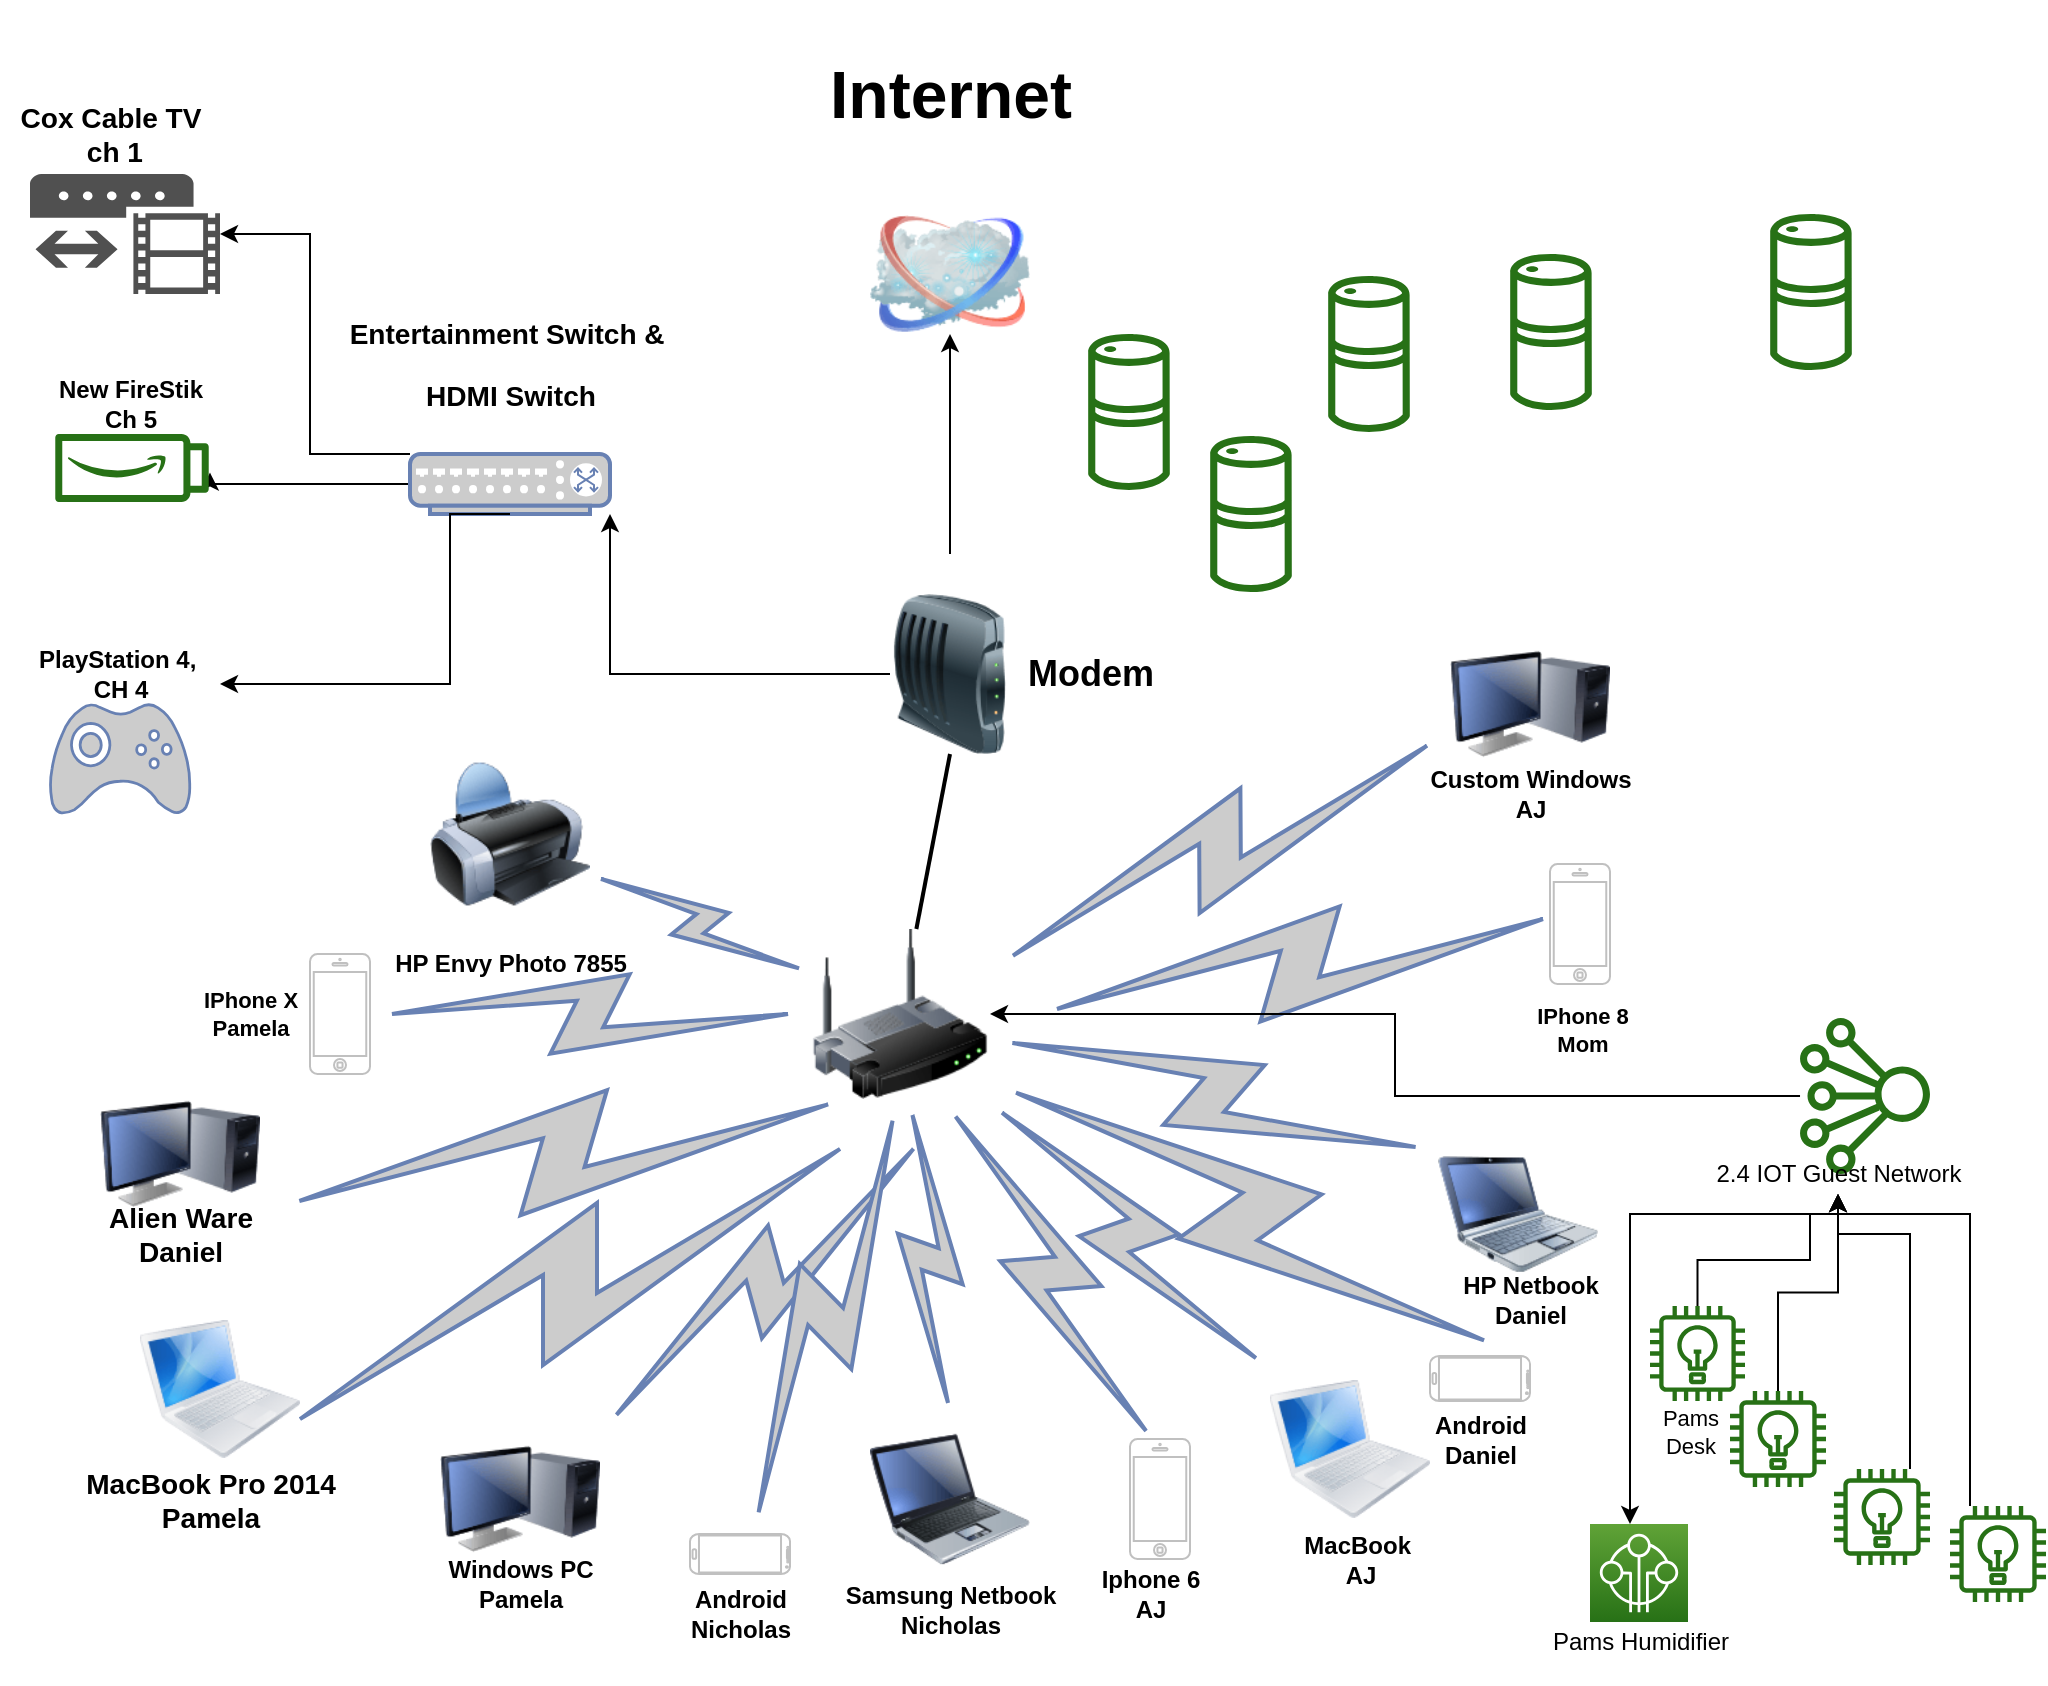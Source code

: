 <mxfile version="14.6.5" type="github">
  <diagram name="Page-1" id="55a83fd1-7818-8e21-69c5-c3457e3827bb">
    <mxGraphModel dx="303" dy="150" grid="1" gridSize="10" guides="1" tooltips="1" connect="1" arrows="1" fold="1" page="1" pageScale="1" pageWidth="1100" pageHeight="850" background="#ffffff" math="0" shadow="0">
      <root>
        <mxCell id="0" />
        <mxCell id="1" parent="0" />
        <mxCell id="69ecfefc5c41e42c-18" style="edgeStyle=none;rounded=0;html=1;labelBackgroundColor=none;endArrow=none;strokeWidth=2;fontFamily=Verdana;fontSize=22" parent="1" source="69ecfefc5c41e42c-1" edge="1">
          <mxGeometry relative="1" as="geometry">
            <mxPoint x="520" y="390" as="targetPoint" />
          </mxGeometry>
        </mxCell>
        <mxCell id="69ecfefc5c41e42c-1" value="" style="image;html=1;labelBackgroundColor=#ffffff;image=img/lib/clip_art/networking/Wireless_Router_128x128.png;rounded=1;shadow=0;comic=0;strokeWidth=2;fontSize=22" parent="1" vertex="1">
          <mxGeometry x="450" y="477.5" width="90" height="85" as="geometry" />
        </mxCell>
        <mxCell id="n9olnESUbjl3bB3hCqBm-50" value="" style="edgeStyle=orthogonalEdgeStyle;rounded=0;orthogonalLoop=1;jettySize=auto;html=1;" edge="1" parent="1">
          <mxGeometry relative="1" as="geometry">
            <mxPoint x="520" y="290" as="sourcePoint" />
            <mxPoint x="520" y="180" as="targetPoint" />
          </mxGeometry>
        </mxCell>
        <mxCell id="69ecfefc5c41e42c-6" value="&lt;h3 style=&quot;font-size: 12px ; line-height: 100%&quot;&gt;HP Envy Photo 7855&lt;/h3&gt;" style="image;html=1;labelBackgroundColor=#ffffff;image=img/lib/clip_art/computers/Printer_128x128.png;rounded=1;shadow=0;comic=0;strokeWidth=2;fontSize=22;align=center;" parent="1" vertex="1">
          <mxGeometry x="260" y="390" width="80" height="80" as="geometry" />
        </mxCell>
        <mxCell id="69ecfefc5c41e42c-11" value="" style="html=1;fillColor=#CCCCCC;strokeColor=#6881B3;gradientColor=none;gradientDirection=north;strokeWidth=2;shape=mxgraph.networks.comm_link_edge;html=1;labelBackgroundColor=none;endArrow=none;fontFamily=Verdana;fontSize=22;fontColor=#000000;" parent="1" target="69ecfefc5c41e42c-1" edge="1">
          <mxGeometry width="100" height="100" relative="1" as="geometry">
            <mxPoint x="340" y="450" as="sourcePoint" />
            <mxPoint x="410" y="310" as="targetPoint" />
          </mxGeometry>
        </mxCell>
        <mxCell id="69ecfefc5c41e42c-12" value="" style="html=1;fillColor=#CCCCCC;strokeColor=#6881B3;gradientColor=none;gradientDirection=north;strokeWidth=2;shape=mxgraph.networks.comm_link_edge;html=1;labelBackgroundColor=none;endArrow=none;fontFamily=Verdana;fontSize=22;fontColor=#000000;fontStyle=1;" parent="1" source="n9olnESUbjl3bB3hCqBm-35" target="69ecfefc5c41e42c-1" edge="1">
          <mxGeometry width="100" height="100" relative="1" as="geometry">
            <mxPoint x="240" y="678.125" as="sourcePoint" />
            <mxPoint x="480" y="528.043" as="targetPoint" />
            <Array as="points">
              <mxPoint x="330" y="570" />
              <mxPoint x="480" y="550" />
            </Array>
          </mxGeometry>
        </mxCell>
        <mxCell id="69ecfefc5c41e42c-14" value="" style="html=1;fillColor=#CCCCCC;strokeColor=#6881B3;gradientColor=none;gradientDirection=north;strokeWidth=2;shape=mxgraph.networks.comm_link_edge;html=1;labelBackgroundColor=none;endArrow=none;fontFamily=Verdana;fontSize=22;fontColor=#000000;" parent="1" source="n9olnESUbjl3bB3hCqBm-38" edge="1">
          <mxGeometry width="100" height="100" relative="1" as="geometry">
            <mxPoint x="544.894" y="720" as="sourcePoint" />
            <mxPoint x="510" y="580" as="targetPoint" />
            <Array as="points">
              <mxPoint x="400" y="680" />
              <mxPoint x="470" y="610" />
            </Array>
          </mxGeometry>
        </mxCell>
        <mxCell id="69ecfefc5c41e42c-15" value="" style="html=1;fillColor=#CCCCCC;strokeColor=#6881B3;gradientColor=none;gradientDirection=north;strokeWidth=2;shape=mxgraph.networks.comm_link_edge;html=1;labelBackgroundColor=none;endArrow=none;fontFamily=Verdana;fontSize=22;fontColor=#000000;exitX=0.5;exitY=0;exitDx=0;exitDy=0;" parent="1" source="n9olnESUbjl3bB3hCqBm-40" target="69ecfefc5c41e42c-1" edge="1">
          <mxGeometry width="100" height="100" relative="1" as="geometry">
            <mxPoint x="550" y="736.772" as="sourcePoint" />
            <mxPoint x="370" y="600.002" as="targetPoint" />
          </mxGeometry>
        </mxCell>
        <mxCell id="69ecfefc5c41e42c-16" value="" style="html=1;fillColor=#CCCCCC;strokeColor=#6881B3;gradientColor=none;gradientDirection=north;strokeWidth=2;shape=mxgraph.networks.comm_link_edge;html=1;labelBackgroundColor=none;endArrow=none;fontFamily=Verdana;fontSize=22;fontColor=#000000;" parent="1" source="n9olnESUbjl3bB3hCqBm-42" target="69ecfefc5c41e42c-1" edge="1">
          <mxGeometry width="100" height="100" relative="1" as="geometry">
            <mxPoint x="810" y="582.121" as="sourcePoint" />
            <mxPoint x="520" y="568.043" as="targetPoint" />
            <Array as="points" />
          </mxGeometry>
        </mxCell>
        <mxCell id="69ecfefc5c41e42c-17" value="" style="html=1;fillColor=#CCCCCC;strokeColor=#6881B3;gradientColor=none;gradientDirection=north;strokeWidth=2;shape=mxgraph.networks.comm_link_edge;html=1;labelBackgroundColor=none;endArrow=none;fontFamily=Verdana;fontSize=22;fontColor=#000000;exitX=0;exitY=0.117;exitDx=0;exitDy=0;exitPerimeter=0;" parent="1" source="n9olnESUbjl3bB3hCqBm-44" target="69ecfefc5c41e42c-1" edge="1">
          <mxGeometry width="100" height="100" relative="1" as="geometry">
            <mxPoint x="820" y="467.647" as="sourcePoint" />
            <mxPoint x="530" y="578.043" as="targetPoint" />
          </mxGeometry>
        </mxCell>
        <mxCell id="n9olnESUbjl3bB3hCqBm-1" value="" style="image;html=1;image=img/lib/clip_art/networking/Modem_128x128.png" vertex="1" parent="1">
          <mxGeometry x="480" y="310" width="80" height="80" as="geometry" />
        </mxCell>
        <mxCell id="n9olnESUbjl3bB3hCqBm-2" value="&lt;h2 style=&quot;text-align: right&quot;&gt;Modem&lt;/h2&gt;" style="text;html=1;resizable=0;autosize=1;align=center;verticalAlign=middle;points=[];fillColor=none;strokeColor=none;rounded=0;" vertex="1" parent="1">
          <mxGeometry x="550" y="325" width="80" height="50" as="geometry" />
        </mxCell>
        <mxCell id="n9olnESUbjl3bB3hCqBm-20" value="" style="edgeStyle=orthogonalEdgeStyle;rounded=0;orthogonalLoop=1;jettySize=auto;html=1;" edge="1" parent="1" source="n9olnESUbjl3bB3hCqBm-4">
          <mxGeometry relative="1" as="geometry">
            <mxPoint x="150" y="249.3" as="targetPoint" />
            <Array as="points">
              <mxPoint x="150" y="255" />
            </Array>
          </mxGeometry>
        </mxCell>
        <mxCell id="n9olnESUbjl3bB3hCqBm-4" value="" style="fontColor=#0066CC;verticalAlign=top;verticalLabelPosition=bottom;labelPosition=center;align=center;html=1;outlineConnect=0;fillColor=#CCCCCC;strokeColor=#6881B3;gradientColor=none;gradientDirection=north;strokeWidth=2;shape=mxgraph.networks.switch;" vertex="1" parent="1">
          <mxGeometry x="250" y="240" width="100" height="30" as="geometry" />
        </mxCell>
        <mxCell id="n9olnESUbjl3bB3hCqBm-16" value="" style="edgeStyle=orthogonalEdgeStyle;rounded=0;orthogonalLoop=1;jettySize=auto;html=1;exitX=0.5;exitY=1;exitDx=0;exitDy=0;exitPerimeter=0;" edge="1" parent="1" source="n9olnESUbjl3bB3hCqBm-4" target="n9olnESUbjl3bB3hCqBm-15">
          <mxGeometry relative="1" as="geometry">
            <mxPoint x="300" y="280" as="sourcePoint" />
            <Array as="points">
              <mxPoint x="270" y="270" />
              <mxPoint x="270" y="355" />
            </Array>
          </mxGeometry>
        </mxCell>
        <mxCell id="n9olnESUbjl3bB3hCqBm-28" value="" style="edgeStyle=orthogonalEdgeStyle;rounded=0;orthogonalLoop=1;jettySize=auto;html=1;" edge="1" parent="1" source="n9olnESUbjl3bB3hCqBm-4" target="n9olnESUbjl3bB3hCqBm-25">
          <mxGeometry relative="1" as="geometry">
            <mxPoint x="300" y="75" as="targetPoint" />
            <Array as="points">
              <mxPoint x="200" y="240" />
              <mxPoint x="200" y="130" />
            </Array>
          </mxGeometry>
        </mxCell>
        <mxCell id="n9olnESUbjl3bB3hCqBm-5" value="&lt;h3&gt;Entertainment Switch &amp;amp;&amp;nbsp;&lt;/h3&gt;&lt;h3&gt;HDMI Switch&lt;/h3&gt;" style="text;html=1;resizable=0;autosize=1;align=center;verticalAlign=middle;points=[];fillColor=none;strokeColor=none;rounded=0;" vertex="1" parent="1">
          <mxGeometry x="210" y="155" width="180" height="80" as="geometry" />
        </mxCell>
        <mxCell id="n9olnESUbjl3bB3hCqBm-11" value="" style="edgeStyle=orthogonalEdgeStyle;rounded=0;orthogonalLoop=1;jettySize=auto;html=1;" edge="1" parent="1" source="n9olnESUbjl3bB3hCqBm-8" target="n9olnESUbjl3bB3hCqBm-4">
          <mxGeometry relative="1" as="geometry">
            <Array as="points">
              <mxPoint x="350" y="350" />
            </Array>
          </mxGeometry>
        </mxCell>
        <mxCell id="n9olnESUbjl3bB3hCqBm-8" value="&lt;h3&gt;&lt;br&gt;&lt;/h3&gt;" style="text;html=1;resizable=0;autosize=1;align=center;verticalAlign=middle;points=[];fillColor=none;strokeColor=none;rounded=0;" vertex="1" parent="1">
          <mxGeometry x="490" y="325" width="20" height="50" as="geometry" />
        </mxCell>
        <mxCell id="n9olnESUbjl3bB3hCqBm-10" value="&lt;h3&gt;&lt;br&gt;&lt;/h3&gt;" style="text;html=1;resizable=0;autosize=1;align=center;verticalAlign=middle;points=[];fillColor=none;strokeColor=none;rounded=0;" vertex="1" parent="1">
          <mxGeometry x="390" y="325" width="20" height="50" as="geometry" />
        </mxCell>
        <mxCell id="n9olnESUbjl3bB3hCqBm-13" value="" style="fontColor=#0066CC;verticalAlign=top;verticalLabelPosition=bottom;labelPosition=center;align=center;html=1;outlineConnect=0;fillColor=#CCCCCC;strokeColor=#6881B3;gradientColor=none;gradientDirection=north;strokeWidth=2;shape=mxgraph.networks.gamepad;" vertex="1" parent="1">
          <mxGeometry x="70" y="365" width="70" height="55" as="geometry" />
        </mxCell>
        <mxCell id="n9olnESUbjl3bB3hCqBm-15" value="&lt;h4&gt;PlayStation 4,&amp;nbsp;&lt;br&gt;CH 4&lt;/h4&gt;" style="text;html=1;resizable=0;autosize=1;align=center;verticalAlign=middle;points=[];fillColor=none;strokeColor=none;rounded=0;" vertex="1" parent="1">
          <mxGeometry x="55" y="315" width="100" height="70" as="geometry" />
        </mxCell>
        <mxCell id="n9olnESUbjl3bB3hCqBm-22" value="" style="outlineConnect=0;fontColor=#232F3E;gradientColor=none;fillColor=#277116;strokeColor=none;dashed=0;verticalLabelPosition=bottom;verticalAlign=top;align=center;html=1;fontSize=12;fontStyle=0;aspect=fixed;pointerEvents=1;shape=mxgraph.aws4.firetv_stick;" vertex="1" parent="1">
          <mxGeometry x="72" y="230" width="78" height="34" as="geometry" />
        </mxCell>
        <mxCell id="n9olnESUbjl3bB3hCqBm-23" value="&lt;h4&gt;&lt;/h4&gt;&lt;h4&gt;New FireStik&lt;br&gt;Ch 5&lt;/h4&gt;" style="text;html=1;resizable=0;autosize=1;align=center;verticalAlign=middle;points=[];fillColor=none;strokeColor=none;rounded=0;" vertex="1" parent="1">
          <mxGeometry x="65" y="180" width="90" height="70" as="geometry" />
        </mxCell>
        <mxCell id="n9olnESUbjl3bB3hCqBm-25" value="" style="pointerEvents=1;shadow=0;dashed=0;html=1;strokeColor=none;fillColor=#505050;labelPosition=center;verticalLabelPosition=bottom;verticalAlign=top;outlineConnect=0;align=center;shape=mxgraph.office.devices.video_gateway;" vertex="1" parent="1">
          <mxGeometry x="60" y="100" width="95" height="60" as="geometry" />
        </mxCell>
        <mxCell id="n9olnESUbjl3bB3hCqBm-26" value="&lt;h3&gt;Cox Cable TV&lt;br&gt;&amp;nbsp;ch 1&lt;/h3&gt;" style="text;html=1;resizable=0;autosize=1;align=center;verticalAlign=middle;points=[];fillColor=none;strokeColor=none;rounded=0;" vertex="1" parent="1">
          <mxGeometry x="45" y="50" width="110" height="60" as="geometry" />
        </mxCell>
        <mxCell id="n9olnESUbjl3bB3hCqBm-33" value="" style="image;html=1;image=img/lib/clip_art/computers/Monitor_Tower_128x128.png;align=center;" vertex="1" parent="1">
          <mxGeometry x="95" y="550" width="80" height="80" as="geometry" />
        </mxCell>
        <mxCell id="n9olnESUbjl3bB3hCqBm-35" value="&lt;h3&gt;Alien Ware&lt;br&gt;Daniel&lt;/h3&gt;" style="text;html=1;resizable=0;autosize=1;align=center;verticalAlign=middle;points=[];fillColor=none;strokeColor=none;rounded=0;" vertex="1" parent="1">
          <mxGeometry x="90" y="600" width="90" height="60" as="geometry" />
        </mxCell>
        <mxCell id="n9olnESUbjl3bB3hCqBm-36" value="" style="image;html=1;image=img/lib/clip_art/computers/MacBook_128x128.png;align=center;" vertex="1" parent="1">
          <mxGeometry x="115" y="667.5" width="80" height="80" as="geometry" />
        </mxCell>
        <mxCell id="n9olnESUbjl3bB3hCqBm-37" value="&lt;h3&gt;MacBook Pro 2014&lt;br&gt;Pamela&lt;/h3&gt;" style="text;html=1;resizable=0;autosize=1;align=center;verticalAlign=middle;points=[];fillColor=none;strokeColor=none;rounded=0;" vertex="1" parent="1">
          <mxGeometry x="80" y="732.5" width="140" height="60" as="geometry" />
        </mxCell>
        <mxCell id="n9olnESUbjl3bB3hCqBm-38" value="" style="image;html=1;image=img/lib/clip_art/computers/Monitor_Tower_128x128.png;align=center;" vertex="1" parent="1">
          <mxGeometry x="265" y="722.5" width="80" height="80" as="geometry" />
        </mxCell>
        <mxCell id="n9olnESUbjl3bB3hCqBm-39" value="&lt;h4&gt;Windows PC&lt;br&gt;Pamela&lt;/h4&gt;" style="text;html=1;resizable=0;autosize=1;align=center;verticalAlign=middle;points=[];fillColor=none;strokeColor=none;rounded=0;" vertex="1" parent="1">
          <mxGeometry x="260" y="770" width="90" height="70" as="geometry" />
        </mxCell>
        <mxCell id="n9olnESUbjl3bB3hCqBm-40" value="" style="image;html=1;image=img/lib/clip_art/computers/Laptop_128x128.png;align=center;" vertex="1" parent="1">
          <mxGeometry x="480" y="722.5" width="80" height="80" as="geometry" />
        </mxCell>
        <mxCell id="n9olnESUbjl3bB3hCqBm-41" value="&lt;h4&gt;Samsung Netbook&lt;br&gt;Nicholas&lt;/h4&gt;" style="text;html=1;resizable=0;autosize=1;align=center;verticalAlign=middle;points=[];fillColor=none;strokeColor=none;rounded=0;" vertex="1" parent="1">
          <mxGeometry x="460" y="782.5" width="120" height="70" as="geometry" />
        </mxCell>
        <mxCell id="n9olnESUbjl3bB3hCqBm-42" value="" style="image;html=1;image=img/lib/clip_art/computers/MacBook_128x128.png;align=center;" vertex="1" parent="1">
          <mxGeometry x="680" y="697.5" width="80" height="80" as="geometry" />
        </mxCell>
        <mxCell id="n9olnESUbjl3bB3hCqBm-43" value="&lt;h4&gt;MacBook&amp;nbsp;&lt;br&gt;AJ&lt;/h4&gt;" style="text;html=1;resizable=0;autosize=1;align=center;verticalAlign=middle;points=[];fillColor=none;strokeColor=none;rounded=0;" vertex="1" parent="1">
          <mxGeometry x="690" y="757.5" width="70" height="70" as="geometry" />
        </mxCell>
        <mxCell id="n9olnESUbjl3bB3hCqBm-44" value="" style="image;html=1;image=img/lib/clip_art/computers/Netbook_128x128.png;align=center;" vertex="1" parent="1">
          <mxGeometry x="764" y="580" width="80" height="80" as="geometry" />
        </mxCell>
        <mxCell id="n9olnESUbjl3bB3hCqBm-45" value="&lt;h4&gt;HP Netbook&lt;br&gt;Daniel&lt;/h4&gt;" style="text;html=1;resizable=0;autosize=1;align=center;verticalAlign=middle;points=[];fillColor=none;strokeColor=none;rounded=0;" vertex="1" parent="1">
          <mxGeometry x="770" y="627.5" width="80" height="70" as="geometry" />
        </mxCell>
        <mxCell id="n9olnESUbjl3bB3hCqBm-46" value="" style="html=1;fillColor=#CCCCCC;strokeColor=#6881B3;gradientColor=none;gradientDirection=north;strokeWidth=2;shape=mxgraph.networks.comm_link_edge;html=1;labelBackgroundColor=none;endArrow=none;fontFamily=Verdana;fontSize=22;fontColor=#000000;" edge="1" parent="1" target="69ecfefc5c41e42c-1">
          <mxGeometry width="100" height="100" relative="1" as="geometry">
            <mxPoint x="770" y="380" as="sourcePoint" />
            <mxPoint x="540" y="485.003" as="targetPoint" />
            <Array as="points">
              <mxPoint x="630" y="450" />
            </Array>
          </mxGeometry>
        </mxCell>
        <mxCell id="n9olnESUbjl3bB3hCqBm-47" value="" style="image;html=1;image=img/lib/clip_art/computers/Monitor_Tower_128x128.png;align=center;" vertex="1" parent="1">
          <mxGeometry x="770" y="325" width="80" height="80" as="geometry" />
        </mxCell>
        <mxCell id="n9olnESUbjl3bB3hCqBm-48" value="&lt;h4&gt;Custom Windows&lt;br&gt;AJ&lt;/h4&gt;" style="text;html=1;resizable=0;autosize=1;align=center;verticalAlign=middle;points=[];fillColor=none;strokeColor=none;rounded=0;" vertex="1" parent="1">
          <mxGeometry x="750" y="375" width="120" height="70" as="geometry" />
        </mxCell>
        <mxCell id="n9olnESUbjl3bB3hCqBm-49" value="&lt;h2&gt;Internet&lt;/h2&gt;" style="image;html=1;labelBackgroundColor=#ffffff;image=img/lib/clip_art/networking/Cloud_128x128.png;rounded=1;shadow=0;comic=0;strokeWidth=2;fontSize=22;labelPosition=center;verticalLabelPosition=top;align=center;verticalAlign=bottom;" vertex="1" parent="1">
          <mxGeometry x="480" y="110" width="80" height="80" as="geometry" />
        </mxCell>
        <mxCell id="n9olnESUbjl3bB3hCqBm-53" value="" style="html=1;fillColor=#CCCCCC;strokeColor=#6881B3;gradientColor=none;gradientDirection=north;strokeWidth=2;shape=mxgraph.networks.comm_link_edge;html=1;labelBackgroundColor=none;endArrow=none;fontFamily=Verdana;fontSize=22;fontColor=#000000;entryX=0;entryY=0.5;entryDx=0;entryDy=0;" edge="1" parent="1" target="69ecfefc5c41e42c-1">
          <mxGeometry width="100" height="100" relative="1" as="geometry">
            <mxPoint x="230" y="520" as="sourcePoint" />
            <mxPoint x="470" y="539.999" as="targetPoint" />
            <Array as="points">
              <mxPoint x="240" y="579.21" />
            </Array>
          </mxGeometry>
        </mxCell>
        <mxCell id="n9olnESUbjl3bB3hCqBm-54" value="" style="html=1;verticalLabelPosition=bottom;labelBackgroundColor=#ffffff;verticalAlign=top;shadow=0;dashed=0;strokeWidth=1;shape=mxgraph.ios7.misc.iphone;strokeColor=#c0c0c0;align=center;" vertex="1" parent="1">
          <mxGeometry x="200" y="490" width="30" height="60" as="geometry" />
        </mxCell>
        <mxCell id="n9olnESUbjl3bB3hCqBm-55" value="&lt;h4 style=&quot;font-size: 11px&quot;&gt;&lt;font style=&quot;font-size: 11px&quot;&gt;IPhone X&lt;br&gt;&lt;/font&gt;&lt;font style=&quot;font-size: 11px&quot;&gt;Pamela&lt;/font&gt;&lt;/h4&gt;" style="text;html=1;resizable=0;autosize=1;align=center;verticalAlign=middle;points=[];fillColor=none;strokeColor=none;rounded=0;" vertex="1" parent="1">
          <mxGeometry x="140" y="490" width="60" height="60" as="geometry" />
        </mxCell>
        <mxCell id="n9olnESUbjl3bB3hCqBm-56" value="" style="html=1;fillColor=#CCCCCC;strokeColor=#6881B3;gradientColor=none;gradientDirection=north;strokeWidth=2;shape=mxgraph.networks.comm_link_edge;html=1;labelBackgroundColor=none;endArrow=none;fontFamily=Verdana;fontSize=22;fontColor=#000000;fontStyle=1;" edge="1" parent="1">
          <mxGeometry width="100" height="100" relative="1" as="geometry">
            <mxPoint x="180" y="730" as="sourcePoint" />
            <mxPoint x="480" y="580" as="targetPoint" />
            <Array as="points">
              <mxPoint x="230" y="670" />
              <mxPoint x="270" y="680" />
              <mxPoint x="340" y="660" />
              <mxPoint x="390" y="650" />
              <mxPoint x="480" y="570" />
              <mxPoint x="470" y="570" />
            </Array>
          </mxGeometry>
        </mxCell>
        <mxCell id="n9olnESUbjl3bB3hCqBm-57" value="" style="html=1;fillColor=#CCCCCC;strokeColor=#6881B3;gradientColor=none;gradientDirection=north;strokeWidth=2;shape=mxgraph.networks.comm_link_edge;html=1;labelBackgroundColor=none;endArrow=none;fontFamily=Verdana;fontSize=22;fontColor=#000000;entryX=0.5;entryY=1;entryDx=0;entryDy=0;exitX=0;exitY=0.388;exitDx=0;exitDy=0;exitPerimeter=0;" edge="1" parent="1" source="n9olnESUbjl3bB3hCqBm-58" target="69ecfefc5c41e42c-1">
          <mxGeometry width="100" height="100" relative="1" as="geometry">
            <mxPoint x="400" y="850" as="sourcePoint" />
            <mxPoint x="591.663" y="590" as="targetPoint" />
            <Array as="points">
              <mxPoint x="481.663" y="690" />
              <mxPoint x="551.663" y="620" />
            </Array>
          </mxGeometry>
        </mxCell>
        <mxCell id="n9olnESUbjl3bB3hCqBm-58" value="" style="verticalLabelPosition=bottom;verticalAlign=top;html=1;shadow=0;dashed=0;strokeWidth=1;shape=mxgraph.android.phone2;strokeColor=#c0c0c0;direction=south;align=center;" vertex="1" parent="1">
          <mxGeometry x="390" y="780" width="50" height="20" as="geometry" />
        </mxCell>
        <mxCell id="n9olnESUbjl3bB3hCqBm-60" value="&lt;h4&gt;Android&lt;br&gt;Nicholas&lt;/h4&gt;" style="text;html=1;resizable=0;autosize=1;align=center;verticalAlign=middle;points=[];fillColor=none;strokeColor=none;rounded=0;" vertex="1" parent="1">
          <mxGeometry x="380" y="785" width="70" height="70" as="geometry" />
        </mxCell>
        <mxCell id="n9olnESUbjl3bB3hCqBm-61" value="" style="html=1;verticalLabelPosition=bottom;labelBackgroundColor=#ffffff;verticalAlign=top;shadow=0;dashed=0;strokeWidth=1;shape=mxgraph.ios7.misc.iphone;strokeColor=#c0c0c0;align=center;" vertex="1" parent="1">
          <mxGeometry x="610" y="732.5" width="30" height="60" as="geometry" />
        </mxCell>
        <mxCell id="n9olnESUbjl3bB3hCqBm-62" value="" style="html=1;fillColor=#CCCCCC;strokeColor=#6881B3;gradientColor=none;gradientDirection=north;strokeWidth=2;shape=mxgraph.networks.comm_link_edge;html=1;labelBackgroundColor=none;endArrow=none;fontFamily=Verdana;fontSize=22;fontColor=#000000;exitX=0.444;exitY=0.078;exitDx=0;exitDy=0;exitPerimeter=0;entryX=0.75;entryY=1;entryDx=0;entryDy=0;" edge="1" parent="1" source="n9olnESUbjl3bB3hCqBm-61" target="69ecfefc5c41e42c-1">
          <mxGeometry width="100" height="100" relative="1" as="geometry">
            <mxPoint x="770" y="605" as="sourcePoint" />
            <mxPoint x="530" y="580" as="targetPoint" />
            <Array as="points">
              <mxPoint x="620" y="750" />
            </Array>
          </mxGeometry>
        </mxCell>
        <mxCell id="n9olnESUbjl3bB3hCqBm-63" value="&lt;h4&gt;Iphone 6&lt;br&gt;AJ&lt;/h4&gt;" style="text;html=1;resizable=0;autosize=1;align=center;verticalAlign=middle;points=[];fillColor=none;strokeColor=none;rounded=0;" vertex="1" parent="1">
          <mxGeometry x="590" y="775" width="60" height="70" as="geometry" />
        </mxCell>
        <mxCell id="n9olnESUbjl3bB3hCqBm-65" value="" style="verticalLabelPosition=bottom;verticalAlign=top;html=1;shadow=0;dashed=0;strokeWidth=1;shape=mxgraph.android.phone2;strokeColor=#c0c0c0;direction=south;align=center;" vertex="1" parent="1">
          <mxGeometry x="760" y="691" width="50" height="22.5" as="geometry" />
        </mxCell>
        <mxCell id="n9olnESUbjl3bB3hCqBm-66" value="" style="html=1;fillColor=#CCCCCC;strokeColor=#6881B3;gradientColor=none;gradientDirection=north;strokeWidth=2;shape=mxgraph.networks.comm_link_edge;html=1;labelBackgroundColor=none;endArrow=none;fontFamily=Verdana;fontSize=22;fontColor=#000000;entryX=1;entryY=0.882;entryDx=0;entryDy=0;entryPerimeter=0;" edge="1" parent="1" target="69ecfefc5c41e42c-1">
          <mxGeometry width="100" height="100" relative="1" as="geometry">
            <mxPoint x="800" y="690" as="sourcePoint" />
            <mxPoint x="850" y="400" as="targetPoint" />
            <Array as="points">
              <mxPoint x="816.663" y="520" />
              <mxPoint x="886.663" y="450" />
            </Array>
          </mxGeometry>
        </mxCell>
        <mxCell id="n9olnESUbjl3bB3hCqBm-67" value="&lt;h4&gt;Android&lt;br&gt;Daniel&lt;/h4&gt;" style="text;html=1;resizable=0;autosize=1;align=center;verticalAlign=middle;points=[];fillColor=none;strokeColor=none;rounded=0;" vertex="1" parent="1">
          <mxGeometry x="755" y="697.5" width="60" height="70" as="geometry" />
        </mxCell>
        <mxCell id="n9olnESUbjl3bB3hCqBm-68" value="" style="html=1;fillColor=#CCCCCC;strokeColor=#6881B3;gradientColor=none;gradientDirection=north;strokeWidth=2;shape=mxgraph.networks.comm_link_edge;html=1;labelBackgroundColor=none;endArrow=none;fontFamily=Verdana;fontSize=22;fontColor=#000000;" edge="1" parent="1">
          <mxGeometry width="100" height="100" relative="1" as="geometry">
            <mxPoint x="830" y="470" as="sourcePoint" />
            <mxPoint x="560" y="520" as="targetPoint" />
            <Array as="points">
              <mxPoint x="640" y="485" />
            </Array>
          </mxGeometry>
        </mxCell>
        <mxCell id="n9olnESUbjl3bB3hCqBm-70" value="&lt;h4&gt;IPhone 8&lt;br&gt;Mom&lt;/h4&gt;" style="edgeLabel;html=1;align=center;verticalAlign=middle;resizable=0;points=[];" vertex="1" connectable="0" parent="n9olnESUbjl3bB3hCqBm-68">
          <mxGeometry x="-0.412" y="14" relative="1" as="geometry">
            <mxPoint x="86" y="37" as="offset" />
          </mxGeometry>
        </mxCell>
        <mxCell id="n9olnESUbjl3bB3hCqBm-69" value="" style="html=1;verticalLabelPosition=bottom;labelBackgroundColor=#ffffff;verticalAlign=top;shadow=0;dashed=0;strokeWidth=1;shape=mxgraph.ios7.misc.iphone;strokeColor=#c0c0c0;align=center;" vertex="1" parent="1">
          <mxGeometry x="820" y="445" width="30" height="60" as="geometry" />
        </mxCell>
        <mxCell id="n9olnESUbjl3bB3hCqBm-89" style="edgeStyle=orthogonalEdgeStyle;rounded=0;orthogonalLoop=1;jettySize=auto;html=1;" edge="1" parent="1" source="n9olnESUbjl3bB3hCqBm-72" target="n9olnESUbjl3bB3hCqBm-85">
          <mxGeometry relative="1" as="geometry" />
        </mxCell>
        <mxCell id="n9olnESUbjl3bB3hCqBm-72" value="" style="outlineConnect=0;fontColor=#232F3E;gradientColor=none;fillColor=#277116;strokeColor=none;dashed=0;verticalLabelPosition=bottom;verticalAlign=top;align=center;html=1;fontSize=12;fontStyle=0;aspect=fixed;pointerEvents=1;shape=mxgraph.aws4.lightbulb;" vertex="1" parent="1">
          <mxGeometry x="910" y="708.5" width="48" height="48" as="geometry" />
        </mxCell>
        <mxCell id="n9olnESUbjl3bB3hCqBm-88" style="edgeStyle=orthogonalEdgeStyle;rounded=0;orthogonalLoop=1;jettySize=auto;html=1;" edge="1" parent="1" source="n9olnESUbjl3bB3hCqBm-73" target="n9olnESUbjl3bB3hCqBm-85">
          <mxGeometry relative="1" as="geometry">
            <Array as="points">
              <mxPoint x="894" y="643" />
              <mxPoint x="950" y="643" />
              <mxPoint x="950" y="620" />
              <mxPoint x="964" y="620" />
            </Array>
          </mxGeometry>
        </mxCell>
        <mxCell id="n9olnESUbjl3bB3hCqBm-73" value="" style="outlineConnect=0;fontColor=#232F3E;gradientColor=none;fillColor=#277116;strokeColor=none;dashed=0;verticalLabelPosition=bottom;verticalAlign=top;align=center;html=1;fontSize=12;fontStyle=0;aspect=fixed;pointerEvents=1;shape=mxgraph.aws4.lightbulb;" vertex="1" parent="1">
          <mxGeometry x="870" y="666" width="47.5" height="47.5" as="geometry" />
        </mxCell>
        <mxCell id="n9olnESUbjl3bB3hCqBm-90" style="edgeStyle=orthogonalEdgeStyle;rounded=0;orthogonalLoop=1;jettySize=auto;html=1;" edge="1" parent="1" source="n9olnESUbjl3bB3hCqBm-74" target="n9olnESUbjl3bB3hCqBm-85">
          <mxGeometry relative="1" as="geometry">
            <mxPoint x="986" y="630" as="targetPoint" />
            <Array as="points">
              <mxPoint x="1000" y="630" />
              <mxPoint x="964" y="630" />
            </Array>
          </mxGeometry>
        </mxCell>
        <mxCell id="n9olnESUbjl3bB3hCqBm-74" value="" style="outlineConnect=0;fontColor=#232F3E;gradientColor=none;fillColor=#277116;strokeColor=none;dashed=0;verticalLabelPosition=bottom;verticalAlign=top;align=center;html=1;fontSize=12;fontStyle=0;aspect=fixed;pointerEvents=1;shape=mxgraph.aws4.lightbulb;" vertex="1" parent="1">
          <mxGeometry x="962" y="747.5" width="48" height="48" as="geometry" />
        </mxCell>
        <mxCell id="n9olnESUbjl3bB3hCqBm-91" style="edgeStyle=orthogonalEdgeStyle;rounded=0;orthogonalLoop=1;jettySize=auto;html=1;" edge="1" parent="1" source="n9olnESUbjl3bB3hCqBm-75" target="n9olnESUbjl3bB3hCqBm-85">
          <mxGeometry relative="1" as="geometry">
            <mxPoint x="964" y="620" as="targetPoint" />
            <Array as="points">
              <mxPoint x="1030" y="620" />
              <mxPoint x="964" y="620" />
            </Array>
          </mxGeometry>
        </mxCell>
        <mxCell id="n9olnESUbjl3bB3hCqBm-75" value="" style="outlineConnect=0;fontColor=#232F3E;gradientColor=none;fillColor=#277116;strokeColor=none;dashed=0;verticalLabelPosition=bottom;verticalAlign=top;align=center;html=1;fontSize=12;fontStyle=0;aspect=fixed;pointerEvents=1;shape=mxgraph.aws4.lightbulb;" vertex="1" parent="1">
          <mxGeometry x="1020" y="766" width="48" height="48" as="geometry" />
        </mxCell>
        <mxCell id="n9olnESUbjl3bB3hCqBm-76" value="" style="outlineConnect=0;fontColor=#232F3E;gradientColor=none;fillColor=#277116;strokeColor=none;dashed=0;verticalLabelPosition=bottom;verticalAlign=top;align=center;html=1;fontSize=12;fontStyle=0;aspect=fixed;pointerEvents=1;shape=mxgraph.aws4.echo;" vertex="1" parent="1">
          <mxGeometry x="709" y="151" width="41" height="78" as="geometry" />
        </mxCell>
        <mxCell id="n9olnESUbjl3bB3hCqBm-77" value="" style="outlineConnect=0;fontColor=#232F3E;gradientColor=none;fillColor=#277116;strokeColor=none;dashed=0;verticalLabelPosition=bottom;verticalAlign=top;align=center;html=1;fontSize=12;fontStyle=0;aspect=fixed;pointerEvents=1;shape=mxgraph.aws4.echo;" vertex="1" parent="1">
          <mxGeometry x="650" y="231" width="41" height="78" as="geometry" />
        </mxCell>
        <mxCell id="n9olnESUbjl3bB3hCqBm-78" value="" style="outlineConnect=0;fontColor=#232F3E;gradientColor=none;fillColor=#277116;strokeColor=none;dashed=0;verticalLabelPosition=bottom;verticalAlign=top;align=center;html=1;fontSize=12;fontStyle=0;aspect=fixed;pointerEvents=1;shape=mxgraph.aws4.echo;" vertex="1" parent="1">
          <mxGeometry x="589" y="180" width="41" height="78" as="geometry" />
        </mxCell>
        <mxCell id="n9olnESUbjl3bB3hCqBm-79" value="" style="outlineConnect=0;fontColor=#232F3E;gradientColor=none;fillColor=#277116;strokeColor=none;dashed=0;verticalLabelPosition=bottom;verticalAlign=top;align=center;html=1;fontSize=12;fontStyle=0;aspect=fixed;pointerEvents=1;shape=mxgraph.aws4.echo;" vertex="1" parent="1">
          <mxGeometry x="800" y="140" width="41" height="78" as="geometry" />
        </mxCell>
        <mxCell id="n9olnESUbjl3bB3hCqBm-80" value="" style="outlineConnect=0;fontColor=#232F3E;gradientColor=none;fillColor=#277116;strokeColor=none;dashed=0;verticalLabelPosition=bottom;verticalAlign=top;align=center;html=1;fontSize=12;fontStyle=0;aspect=fixed;pointerEvents=1;shape=mxgraph.aws4.echo;" vertex="1" parent="1">
          <mxGeometry x="930" y="120" width="41" height="78" as="geometry" />
        </mxCell>
        <mxCell id="n9olnESUbjl3bB3hCqBm-81" value="" style="points=[[0,0,0],[0.25,0,0],[0.5,0,0],[0.75,0,0],[1,0,0],[0,1,0],[0.25,1,0],[0.5,1,0],[0.75,1,0],[1,1,0],[0,0.25,0],[0,0.5,0],[0,0.75,0],[1,0.25,0],[1,0.5,0],[1,0.75,0]];outlineConnect=0;fontColor=#232F3E;gradientColor=#60A337;gradientDirection=north;fillColor=#277116;strokeColor=#ffffff;dashed=0;verticalLabelPosition=bottom;verticalAlign=top;align=center;html=1;fontSize=12;fontStyle=0;aspect=fixed;shape=mxgraph.aws4.resourceIcon;resIcon=mxgraph.aws4.internet_of_things;" vertex="1" parent="1">
          <mxGeometry x="840" y="775" width="49" height="49" as="geometry" />
        </mxCell>
        <mxCell id="n9olnESUbjl3bB3hCqBm-84" style="edgeStyle=orthogonalEdgeStyle;rounded=0;orthogonalLoop=1;jettySize=auto;html=1;" edge="1" parent="1" source="n9olnESUbjl3bB3hCqBm-83" target="69ecfefc5c41e42c-1">
          <mxGeometry relative="1" as="geometry" />
        </mxCell>
        <mxCell id="n9olnESUbjl3bB3hCqBm-86" style="edgeStyle=orthogonalEdgeStyle;rounded=0;orthogonalLoop=1;jettySize=auto;html=1;" edge="1" parent="1" target="n9olnESUbjl3bB3hCqBm-81">
          <mxGeometry relative="1" as="geometry">
            <mxPoint x="964" y="620" as="sourcePoint" />
            <Array as="points">
              <mxPoint x="860" y="620" />
            </Array>
          </mxGeometry>
        </mxCell>
        <mxCell id="n9olnESUbjl3bB3hCqBm-83" value="" style="outlineConnect=0;fontColor=#232F3E;gradientColor=none;fillColor=#277116;strokeColor=none;dashed=0;verticalLabelPosition=bottom;verticalAlign=top;align=center;html=1;fontSize=12;fontStyle=0;aspect=fixed;pointerEvents=1;shape=mxgraph.aws4.iot_analytics_channel;" vertex="1" parent="1">
          <mxGeometry x="945" y="522" width="65" height="78" as="geometry" />
        </mxCell>
        <mxCell id="n9olnESUbjl3bB3hCqBm-85" value="2.4 IOT Guest Network" style="text;html=1;resizable=0;autosize=1;align=center;verticalAlign=middle;points=[];fillColor=none;strokeColor=none;rounded=0;" vertex="1" parent="1">
          <mxGeometry x="894" y="590" width="140" height="20" as="geometry" />
        </mxCell>
        <mxCell id="n9olnESUbjl3bB3hCqBm-87" value="Pams Humidifier" style="text;html=1;resizable=0;autosize=1;align=center;verticalAlign=middle;points=[];fillColor=none;strokeColor=none;rounded=0;" vertex="1" parent="1">
          <mxGeometry x="815" y="824" width="100" height="20" as="geometry" />
        </mxCell>
        <mxCell id="n9olnESUbjl3bB3hCqBm-92" value="Pams&lt;br style=&quot;font-size: 11px;&quot;&gt;Desk" style="text;html=1;resizable=0;autosize=1;align=center;verticalAlign=middle;points=[];fillColor=none;strokeColor=none;rounded=0;fontSize=11;" vertex="1" parent="1">
          <mxGeometry x="870" y="713.5" width="40" height="30" as="geometry" />
        </mxCell>
      </root>
    </mxGraphModel>
  </diagram>
</mxfile>
